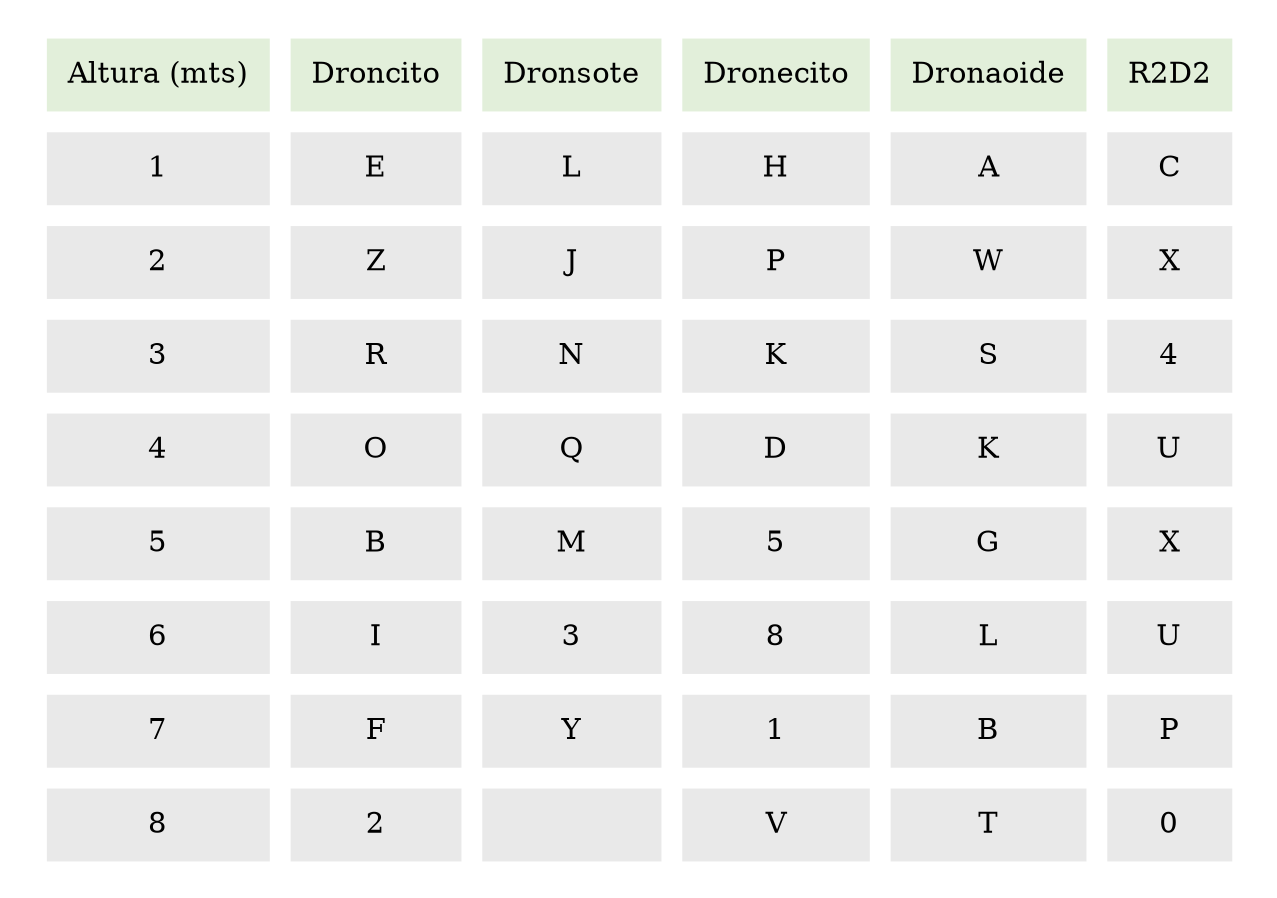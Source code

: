digraph G { 
a0 [shape = none;label = <
<TABLE border="0" cellspacing="10" cellpadding="10" >
<TR>
<TD  bgcolor="#E2EFDA">Altura (mts)</TD>
<TD  bgcolor="#E2EFDA">Droncito</TD>
<TD  bgcolor="#E2EFDA">Dronsote</TD>
<TD  bgcolor="#E2EFDA">Dronecito</TD>
<TD  bgcolor="#E2EFDA">Dronaoide</TD>
<TD  bgcolor="#E2EFDA">R2D2</TD>
</TR>
<TR>
<TD  bgcolor="#e9e9e9">1</TD>
<TD  bgcolor="#e9e9e9">E</TD>
<TD  bgcolor="#e9e9e9">L</TD>
<TD  bgcolor="#e9e9e9">H</TD>
<TD  bgcolor="#e9e9e9">A</TD>
<TD  bgcolor="#e9e9e9">C</TD>
</TR>
<TR>
<TD  bgcolor="#e9e9e9">2</TD>
<TD  bgcolor="#e9e9e9">Z</TD>
<TD  bgcolor="#e9e9e9">J</TD>
<TD  bgcolor="#e9e9e9">P</TD>
<TD  bgcolor="#e9e9e9">W</TD>
<TD  bgcolor="#e9e9e9">X</TD>
</TR>
<TR>
<TD  bgcolor="#e9e9e9">3</TD>
<TD  bgcolor="#e9e9e9">R</TD>
<TD  bgcolor="#e9e9e9">N</TD>
<TD  bgcolor="#e9e9e9">K</TD>
<TD  bgcolor="#e9e9e9">S</TD>
<TD  bgcolor="#e9e9e9">4</TD>
</TR>
<TR>
<TD  bgcolor="#e9e9e9">4</TD>
<TD  bgcolor="#e9e9e9">O</TD>
<TD  bgcolor="#e9e9e9">Q</TD>
<TD  bgcolor="#e9e9e9">D</TD>
<TD  bgcolor="#e9e9e9">K</TD>
<TD  bgcolor="#e9e9e9">U</TD>
</TR>
<TR>
<TD  bgcolor="#e9e9e9">5</TD>
<TD  bgcolor="#e9e9e9">B</TD>
<TD  bgcolor="#e9e9e9">M</TD>
<TD  bgcolor="#e9e9e9">5</TD>
<TD  bgcolor="#e9e9e9">G</TD>
<TD  bgcolor="#e9e9e9">X</TD>
</TR>
<TR>
<TD  bgcolor="#e9e9e9">6</TD>
<TD  bgcolor="#e9e9e9">I</TD>
<TD  bgcolor="#e9e9e9">3</TD>
<TD  bgcolor="#e9e9e9">8</TD>
<TD  bgcolor="#e9e9e9">L</TD>
<TD  bgcolor="#e9e9e9">U</TD>
</TR>
<TR>
<TD  bgcolor="#e9e9e9">7</TD>
<TD  bgcolor="#e9e9e9">F</TD>
<TD  bgcolor="#e9e9e9">Y</TD>
<TD  bgcolor="#e9e9e9">1</TD>
<TD  bgcolor="#e9e9e9">B</TD>
<TD  bgcolor="#e9e9e9">P</TD>
</TR>
<TR>
<TD  bgcolor="#e9e9e9">8</TD>
<TD  bgcolor="#e9e9e9">2</TD>
<TD  bgcolor="#e9e9e9"> </TD>
<TD  bgcolor="#e9e9e9">V</TD>
<TD  bgcolor="#e9e9e9">T</TD>
<TD  bgcolor="#e9e9e9">0</TD>
</TR>
</TABLE>>;];
}